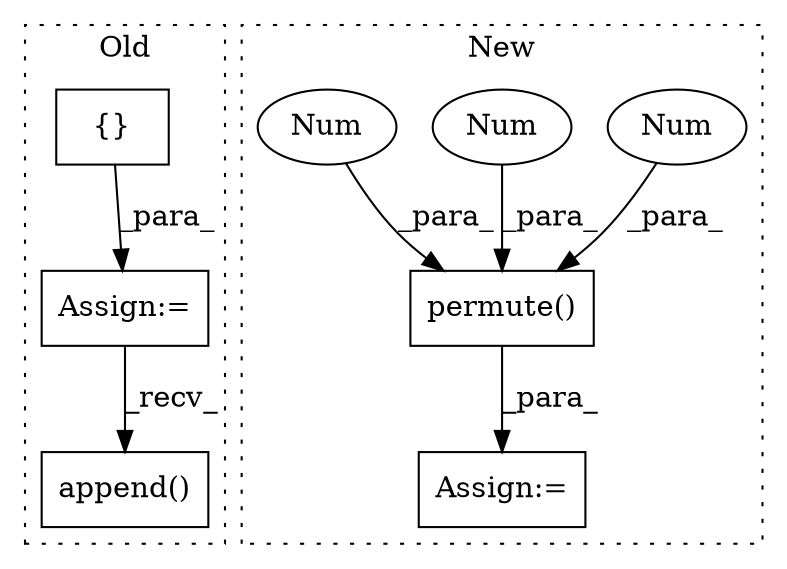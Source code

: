 digraph G {
subgraph cluster0 {
1 [label="append()" a="75" s="11785,11814" l="25,1" shape="box"];
7 [label="{}" a="95" s="10841,10981" l="14,11" shape="box"];
8 [label="Assign:=" a="68" s="10838" l="3" shape="box"];
label = "Old";
style="dotted";
}
subgraph cluster1 {
2 [label="permute()" a="75" s="11436,11504" l="58,1" shape="box"];
3 [label="Assign:=" a="68" s="11433" l="3" shape="box"];
4 [label="Num" a="76" s="11497" l="1" shape="ellipse"];
5 [label="Num" a="76" s="11494" l="1" shape="ellipse"];
6 [label="Num" a="76" s="11503" l="1" shape="ellipse"];
label = "New";
style="dotted";
}
2 -> 3 [label="_para_"];
4 -> 2 [label="_para_"];
5 -> 2 [label="_para_"];
6 -> 2 [label="_para_"];
7 -> 8 [label="_para_"];
8 -> 1 [label="_recv_"];
}